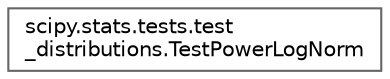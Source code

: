 digraph "Graphical Class Hierarchy"
{
 // LATEX_PDF_SIZE
  bgcolor="transparent";
  edge [fontname=Helvetica,fontsize=10,labelfontname=Helvetica,labelfontsize=10];
  node [fontname=Helvetica,fontsize=10,shape=box,height=0.2,width=0.4];
  rankdir="LR";
  Node0 [id="Node000000",label="scipy.stats.tests.test\l_distributions.TestPowerLogNorm",height=0.2,width=0.4,color="grey40", fillcolor="white", style="filled",URL="$d4/d66/classscipy_1_1stats_1_1tests_1_1test__distributions_1_1TestPowerLogNorm.html",tooltip=" "];
}

